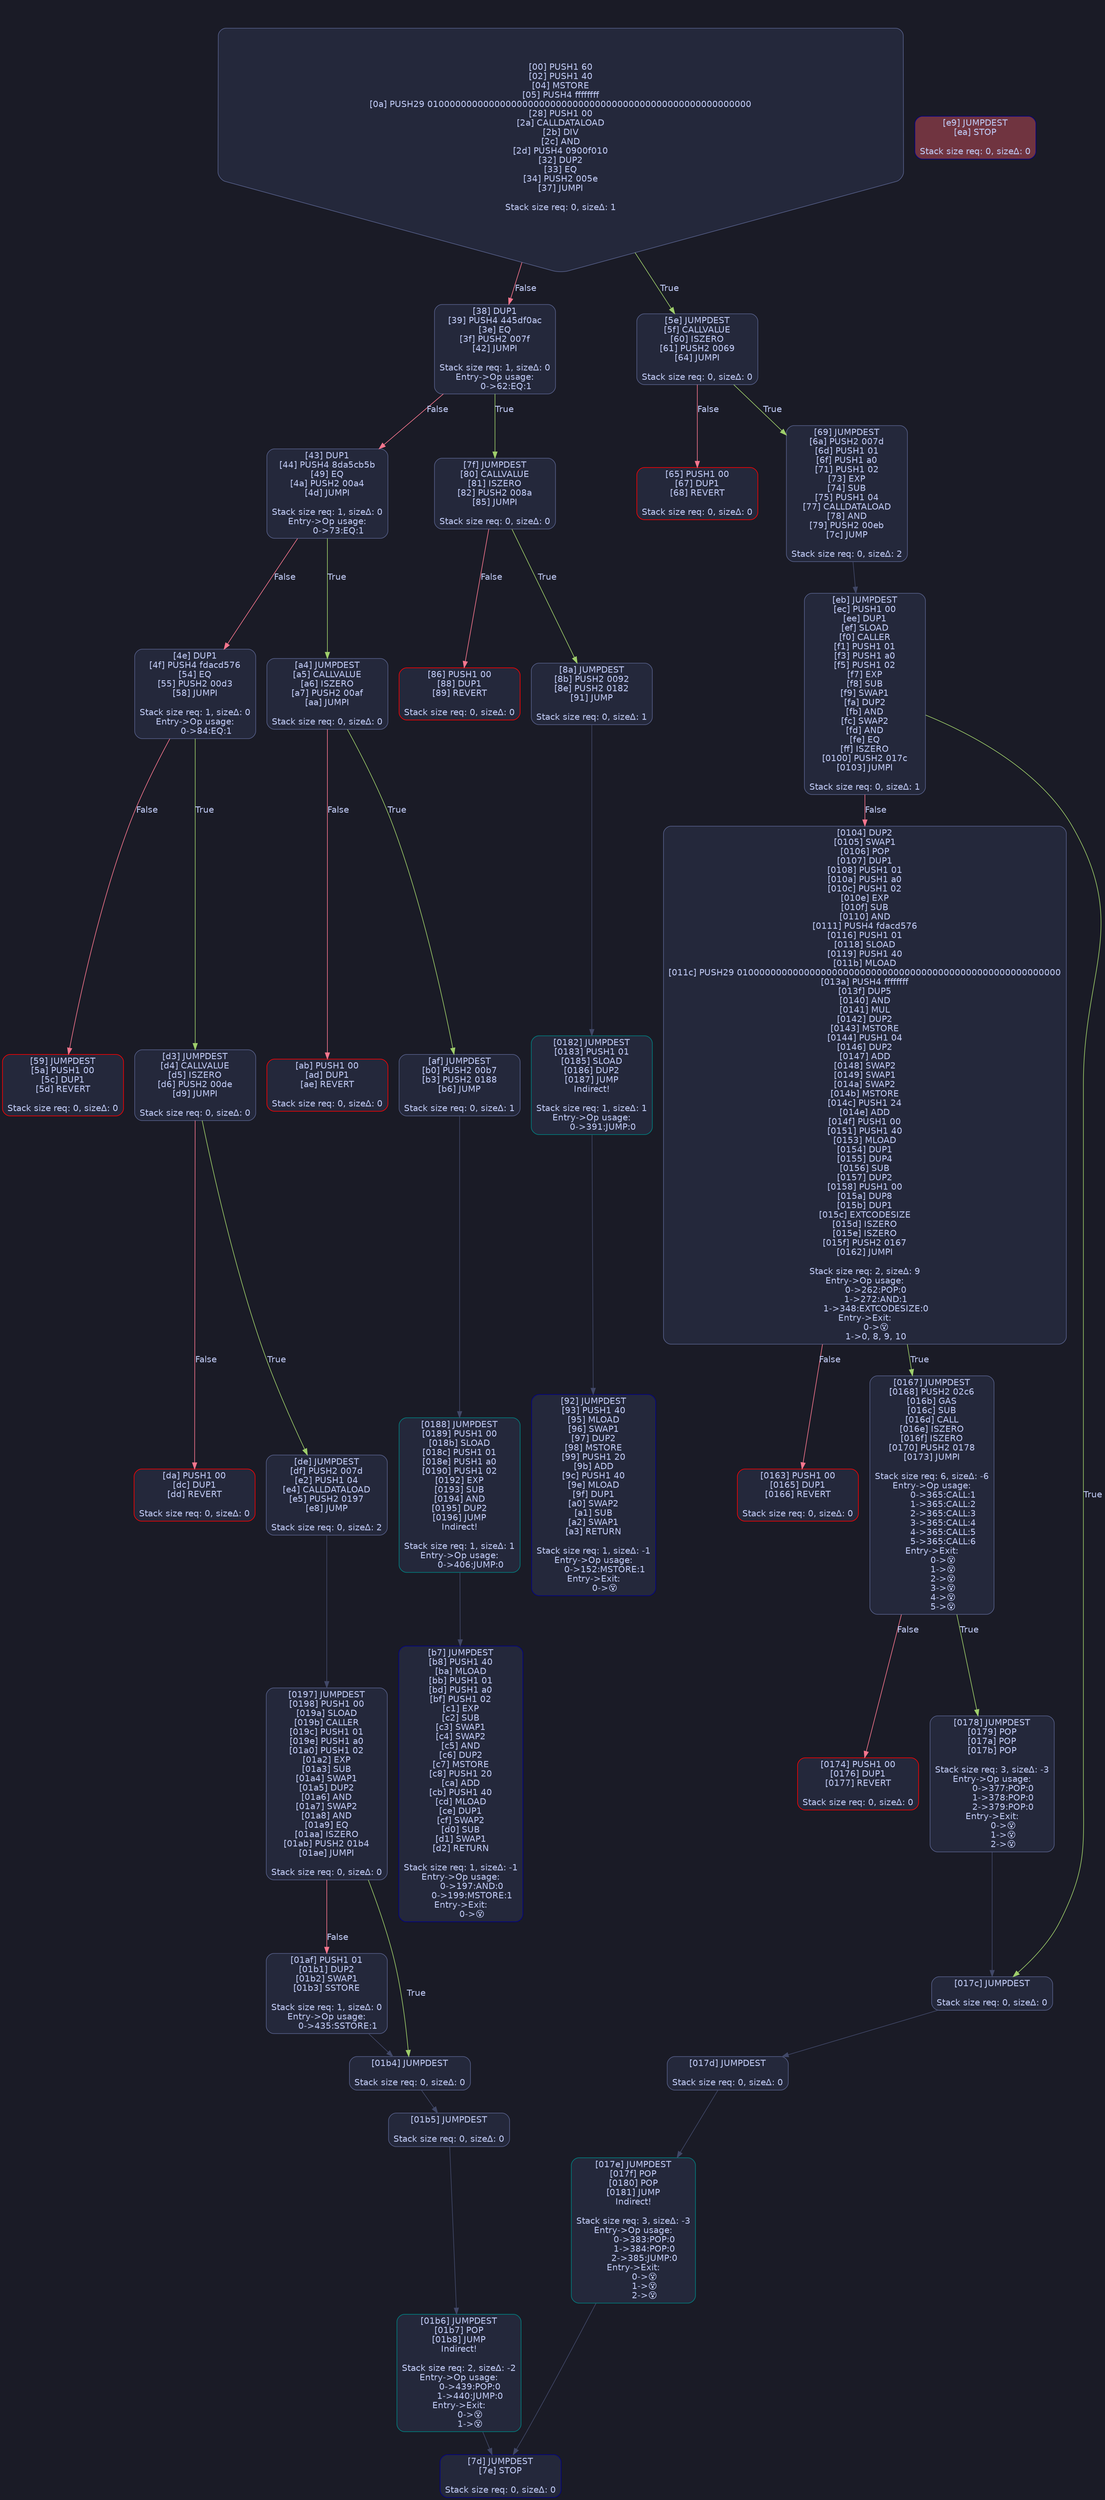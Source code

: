 digraph G {
    node [shape=box, style="filled, rounded", color="#565f89", fontcolor="#c0caf5", fontname="Helvetica", fillcolor="#24283b"];
    edge [color="#414868", fontcolor="#c0caf5", fontname="Helvetica"];
    bgcolor="#1a1b26";
    0 [ label = "[00] PUSH1 60
[02] PUSH1 40
[04] MSTORE
[05] PUSH4 ffffffff
[0a] PUSH29 0100000000000000000000000000000000000000000000000000000000
[28] PUSH1 00
[2a] CALLDATALOAD
[2b] DIV
[2c] AND
[2d] PUSH4 0900f010
[32] DUP2
[33] EQ
[34] PUSH2 005e
[37] JUMPI

Stack size req: 0, sizeΔ: 1
" shape = invhouse]
    1 [ label = "[38] DUP1
[39] PUSH4 445df0ac
[3e] EQ
[3f] PUSH2 007f
[42] JUMPI

Stack size req: 1, sizeΔ: 0
Entry->Op usage:
	0->62:EQ:1
"]
    2 [ label = "[43] DUP1
[44] PUSH4 8da5cb5b
[49] EQ
[4a] PUSH2 00a4
[4d] JUMPI

Stack size req: 1, sizeΔ: 0
Entry->Op usage:
	0->73:EQ:1
"]
    3 [ label = "[4e] DUP1
[4f] PUSH4 fdacd576
[54] EQ
[55] PUSH2 00d3
[58] JUMPI

Stack size req: 1, sizeΔ: 0
Entry->Op usage:
	0->84:EQ:1
"]
    4 [ label = "[59] JUMPDEST
[5a] PUSH1 00
[5c] DUP1
[5d] REVERT

Stack size req: 0, sizeΔ: 0
" color = "red"]
    5 [ label = "[5e] JUMPDEST
[5f] CALLVALUE
[60] ISZERO
[61] PUSH2 0069
[64] JUMPI

Stack size req: 0, sizeΔ: 0
"]
    6 [ label = "[65] PUSH1 00
[67] DUP1
[68] REVERT

Stack size req: 0, sizeΔ: 0
" color = "red"]
    7 [ label = "[69] JUMPDEST
[6a] PUSH2 007d
[6d] PUSH1 01
[6f] PUSH1 a0
[71] PUSH1 02
[73] EXP
[74] SUB
[75] PUSH1 04
[77] CALLDATALOAD
[78] AND
[79] PUSH2 00eb
[7c] JUMP

Stack size req: 0, sizeΔ: 2
"]
    8 [ label = "[7d] JUMPDEST
[7e] STOP

Stack size req: 0, sizeΔ: 0
" color = "darkblue"]
    9 [ label = "[7f] JUMPDEST
[80] CALLVALUE
[81] ISZERO
[82] PUSH2 008a
[85] JUMPI

Stack size req: 0, sizeΔ: 0
"]
    10 [ label = "[86] PUSH1 00
[88] DUP1
[89] REVERT

Stack size req: 0, sizeΔ: 0
" color = "red"]
    11 [ label = "[8a] JUMPDEST
[8b] PUSH2 0092
[8e] PUSH2 0182
[91] JUMP

Stack size req: 0, sizeΔ: 1
"]
    12 [ label = "[92] JUMPDEST
[93] PUSH1 40
[95] MLOAD
[96] SWAP1
[97] DUP2
[98] MSTORE
[99] PUSH1 20
[9b] ADD
[9c] PUSH1 40
[9e] MLOAD
[9f] DUP1
[a0] SWAP2
[a1] SUB
[a2] SWAP1
[a3] RETURN

Stack size req: 1, sizeΔ: -1
Entry->Op usage:
	0->152:MSTORE:1
Entry->Exit:
	0->😵
" color = "darkblue"]
    13 [ label = "[a4] JUMPDEST
[a5] CALLVALUE
[a6] ISZERO
[a7] PUSH2 00af
[aa] JUMPI

Stack size req: 0, sizeΔ: 0
"]
    14 [ label = "[ab] PUSH1 00
[ad] DUP1
[ae] REVERT

Stack size req: 0, sizeΔ: 0
" color = "red"]
    15 [ label = "[af] JUMPDEST
[b0] PUSH2 00b7
[b3] PUSH2 0188
[b6] JUMP

Stack size req: 0, sizeΔ: 1
"]
    16 [ label = "[b7] JUMPDEST
[b8] PUSH1 40
[ba] MLOAD
[bb] PUSH1 01
[bd] PUSH1 a0
[bf] PUSH1 02
[c1] EXP
[c2] SUB
[c3] SWAP1
[c4] SWAP2
[c5] AND
[c6] DUP2
[c7] MSTORE
[c8] PUSH1 20
[ca] ADD
[cb] PUSH1 40
[cd] MLOAD
[ce] DUP1
[cf] SWAP2
[d0] SUB
[d1] SWAP1
[d2] RETURN

Stack size req: 1, sizeΔ: -1
Entry->Op usage:
	0->197:AND:0
	0->199:MSTORE:1
Entry->Exit:
	0->😵
" color = "darkblue"]
    17 [ label = "[d3] JUMPDEST
[d4] CALLVALUE
[d5] ISZERO
[d6] PUSH2 00de
[d9] JUMPI

Stack size req: 0, sizeΔ: 0
"]
    18 [ label = "[da] PUSH1 00
[dc] DUP1
[dd] REVERT

Stack size req: 0, sizeΔ: 0
" color = "red"]
    19 [ label = "[de] JUMPDEST
[df] PUSH2 007d
[e2] PUSH1 04
[e4] CALLDATALOAD
[e5] PUSH2 0197
[e8] JUMP

Stack size req: 0, sizeΔ: 2
"]
    20 [ label = "[e9] JUMPDEST
[ea] STOP

Stack size req: 0, sizeΔ: 0
" color = "darkblue" fillcolor = "#703440"]
    21 [ label = "[eb] JUMPDEST
[ec] PUSH1 00
[ee] DUP1
[ef] SLOAD
[f0] CALLER
[f1] PUSH1 01
[f3] PUSH1 a0
[f5] PUSH1 02
[f7] EXP
[f8] SUB
[f9] SWAP1
[fa] DUP2
[fb] AND
[fc] SWAP2
[fd] AND
[fe] EQ
[ff] ISZERO
[0100] PUSH2 017c
[0103] JUMPI

Stack size req: 0, sizeΔ: 1
"]
    22 [ label = "[0104] DUP2
[0105] SWAP1
[0106] POP
[0107] DUP1
[0108] PUSH1 01
[010a] PUSH1 a0
[010c] PUSH1 02
[010e] EXP
[010f] SUB
[0110] AND
[0111] PUSH4 fdacd576
[0116] PUSH1 01
[0118] SLOAD
[0119] PUSH1 40
[011b] MLOAD
[011c] PUSH29 0100000000000000000000000000000000000000000000000000000000
[013a] PUSH4 ffffffff
[013f] DUP5
[0140] AND
[0141] MUL
[0142] DUP2
[0143] MSTORE
[0144] PUSH1 04
[0146] DUP2
[0147] ADD
[0148] SWAP2
[0149] SWAP1
[014a] SWAP2
[014b] MSTORE
[014c] PUSH1 24
[014e] ADD
[014f] PUSH1 00
[0151] PUSH1 40
[0153] MLOAD
[0154] DUP1
[0155] DUP4
[0156] SUB
[0157] DUP2
[0158] PUSH1 00
[015a] DUP8
[015b] DUP1
[015c] EXTCODESIZE
[015d] ISZERO
[015e] ISZERO
[015f] PUSH2 0167
[0162] JUMPI

Stack size req: 2, sizeΔ: 9
Entry->Op usage:
	0->262:POP:0
	1->272:AND:1
	1->348:EXTCODESIZE:0
Entry->Exit:
	0->😵
	1->0, 8, 9, 10
"]
    23 [ label = "[0163] PUSH1 00
[0165] DUP1
[0166] REVERT

Stack size req: 0, sizeΔ: 0
" color = "red"]
    24 [ label = "[0167] JUMPDEST
[0168] PUSH2 02c6
[016b] GAS
[016c] SUB
[016d] CALL
[016e] ISZERO
[016f] ISZERO
[0170] PUSH2 0178
[0173] JUMPI

Stack size req: 6, sizeΔ: -6
Entry->Op usage:
	0->365:CALL:1
	1->365:CALL:2
	2->365:CALL:3
	3->365:CALL:4
	4->365:CALL:5
	5->365:CALL:6
Entry->Exit:
	0->😵
	1->😵
	2->😵
	3->😵
	4->😵
	5->😵
"]
    25 [ label = "[0174] PUSH1 00
[0176] DUP1
[0177] REVERT

Stack size req: 0, sizeΔ: 0
" color = "red"]
    26 [ label = "[0178] JUMPDEST
[0179] POP
[017a] POP
[017b] POP

Stack size req: 3, sizeΔ: -3
Entry->Op usage:
	0->377:POP:0
	1->378:POP:0
	2->379:POP:0
Entry->Exit:
	0->😵
	1->😵
	2->😵
"]
    27 [ label = "[017c] JUMPDEST

Stack size req: 0, sizeΔ: 0
"]
    28 [ label = "[017d] JUMPDEST

Stack size req: 0, sizeΔ: 0
"]
    29 [ label = "[017e] JUMPDEST
[017f] POP
[0180] POP
[0181] JUMP
Indirect!

Stack size req: 3, sizeΔ: -3
Entry->Op usage:
	0->383:POP:0
	1->384:POP:0
	2->385:JUMP:0
Entry->Exit:
	0->😵
	1->😵
	2->😵
" color = "teal"]
    30 [ label = "[0182] JUMPDEST
[0183] PUSH1 01
[0185] SLOAD
[0186] DUP2
[0187] JUMP
Indirect!

Stack size req: 1, sizeΔ: 1
Entry->Op usage:
	0->391:JUMP:0
" color = "teal"]
    31 [ label = "[0188] JUMPDEST
[0189] PUSH1 00
[018b] SLOAD
[018c] PUSH1 01
[018e] PUSH1 a0
[0190] PUSH1 02
[0192] EXP
[0193] SUB
[0194] AND
[0195] DUP2
[0196] JUMP
Indirect!

Stack size req: 1, sizeΔ: 1
Entry->Op usage:
	0->406:JUMP:0
" color = "teal"]
    32 [ label = "[0197] JUMPDEST
[0198] PUSH1 00
[019a] SLOAD
[019b] CALLER
[019c] PUSH1 01
[019e] PUSH1 a0
[01a0] PUSH1 02
[01a2] EXP
[01a3] SUB
[01a4] SWAP1
[01a5] DUP2
[01a6] AND
[01a7] SWAP2
[01a8] AND
[01a9] EQ
[01aa] ISZERO
[01ab] PUSH2 01b4
[01ae] JUMPI

Stack size req: 0, sizeΔ: 0
"]
    33 [ label = "[01af] PUSH1 01
[01b1] DUP2
[01b2] SWAP1
[01b3] SSTORE

Stack size req: 1, sizeΔ: 0
Entry->Op usage:
	0->435:SSTORE:1
"]
    34 [ label = "[01b4] JUMPDEST

Stack size req: 0, sizeΔ: 0
"]
    35 [ label = "[01b5] JUMPDEST

Stack size req: 0, sizeΔ: 0
"]
    36 [ label = "[01b6] JUMPDEST
[01b7] POP
[01b8] JUMP
Indirect!

Stack size req: 2, sizeΔ: -2
Entry->Op usage:
	0->439:POP:0
	1->440:JUMP:0
Entry->Exit:
	0->😵
	1->😵
" color = "teal"]
    0 -> 1 [ label = "False" color = "#f7768e"]
    0 -> 5 [ label = "True" color = "#9ece6a"]
    1 -> 2 [ label = "False" color = "#f7768e"]
    1 -> 9 [ label = "True" color = "#9ece6a"]
    2 -> 3 [ label = "False" color = "#f7768e"]
    2 -> 13 [ label = "True" color = "#9ece6a"]
    3 -> 4 [ label = "False" color = "#f7768e"]
    3 -> 17 [ label = "True" color = "#9ece6a"]
    5 -> 6 [ label = "False" color = "#f7768e"]
    5 -> 7 [ label = "True" color = "#9ece6a"]
    7 -> 21 [ ]
    9 -> 10 [ label = "False" color = "#f7768e"]
    9 -> 11 [ label = "True" color = "#9ece6a"]
    11 -> 30 [ ]
    13 -> 14 [ label = "False" color = "#f7768e"]
    13 -> 15 [ label = "True" color = "#9ece6a"]
    15 -> 31 [ ]
    17 -> 18 [ label = "False" color = "#f7768e"]
    17 -> 19 [ label = "True" color = "#9ece6a"]
    19 -> 32 [ ]
    21 -> 22 [ label = "False" color = "#f7768e"]
    21 -> 27 [ label = "True" color = "#9ece6a"]
    22 -> 23 [ label = "False" color = "#f7768e"]
    22 -> 24 [ label = "True" color = "#9ece6a"]
    24 -> 25 [ label = "False" color = "#f7768e"]
    24 -> 26 [ label = "True" color = "#9ece6a"]
    26 -> 27 [ ]
    27 -> 28 [ ]
    28 -> 29 [ ]
    32 -> 33 [ label = "False" color = "#f7768e"]
    32 -> 34 [ label = "True" color = "#9ece6a"]
    33 -> 34 [ ]
    34 -> 35 [ ]
    35 -> 36 [ ]
    29 -> 8 [ ]
    30 -> 12 [ ]
    31 -> 16 [ ]
    36 -> 8 [ ]

}
